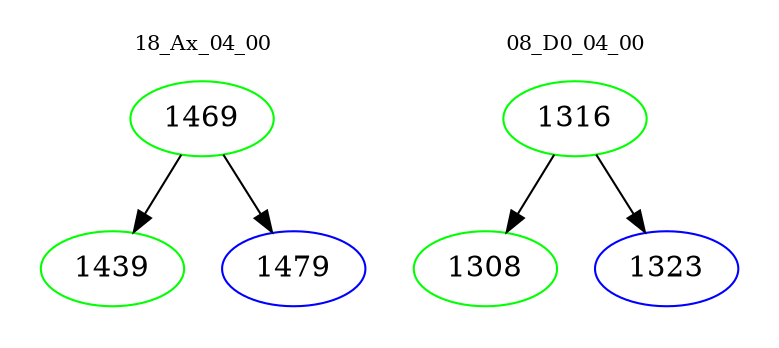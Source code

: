 digraph{
subgraph cluster_0 {
color = white
label = "18_Ax_04_00";
fontsize=10;
T0_1469 [label="1469", color="green"]
T0_1469 -> T0_1439 [color="black"]
T0_1439 [label="1439", color="green"]
T0_1469 -> T0_1479 [color="black"]
T0_1479 [label="1479", color="blue"]
}
subgraph cluster_1 {
color = white
label = "08_D0_04_00";
fontsize=10;
T1_1316 [label="1316", color="green"]
T1_1316 -> T1_1308 [color="black"]
T1_1308 [label="1308", color="green"]
T1_1316 -> T1_1323 [color="black"]
T1_1323 [label="1323", color="blue"]
}
}
